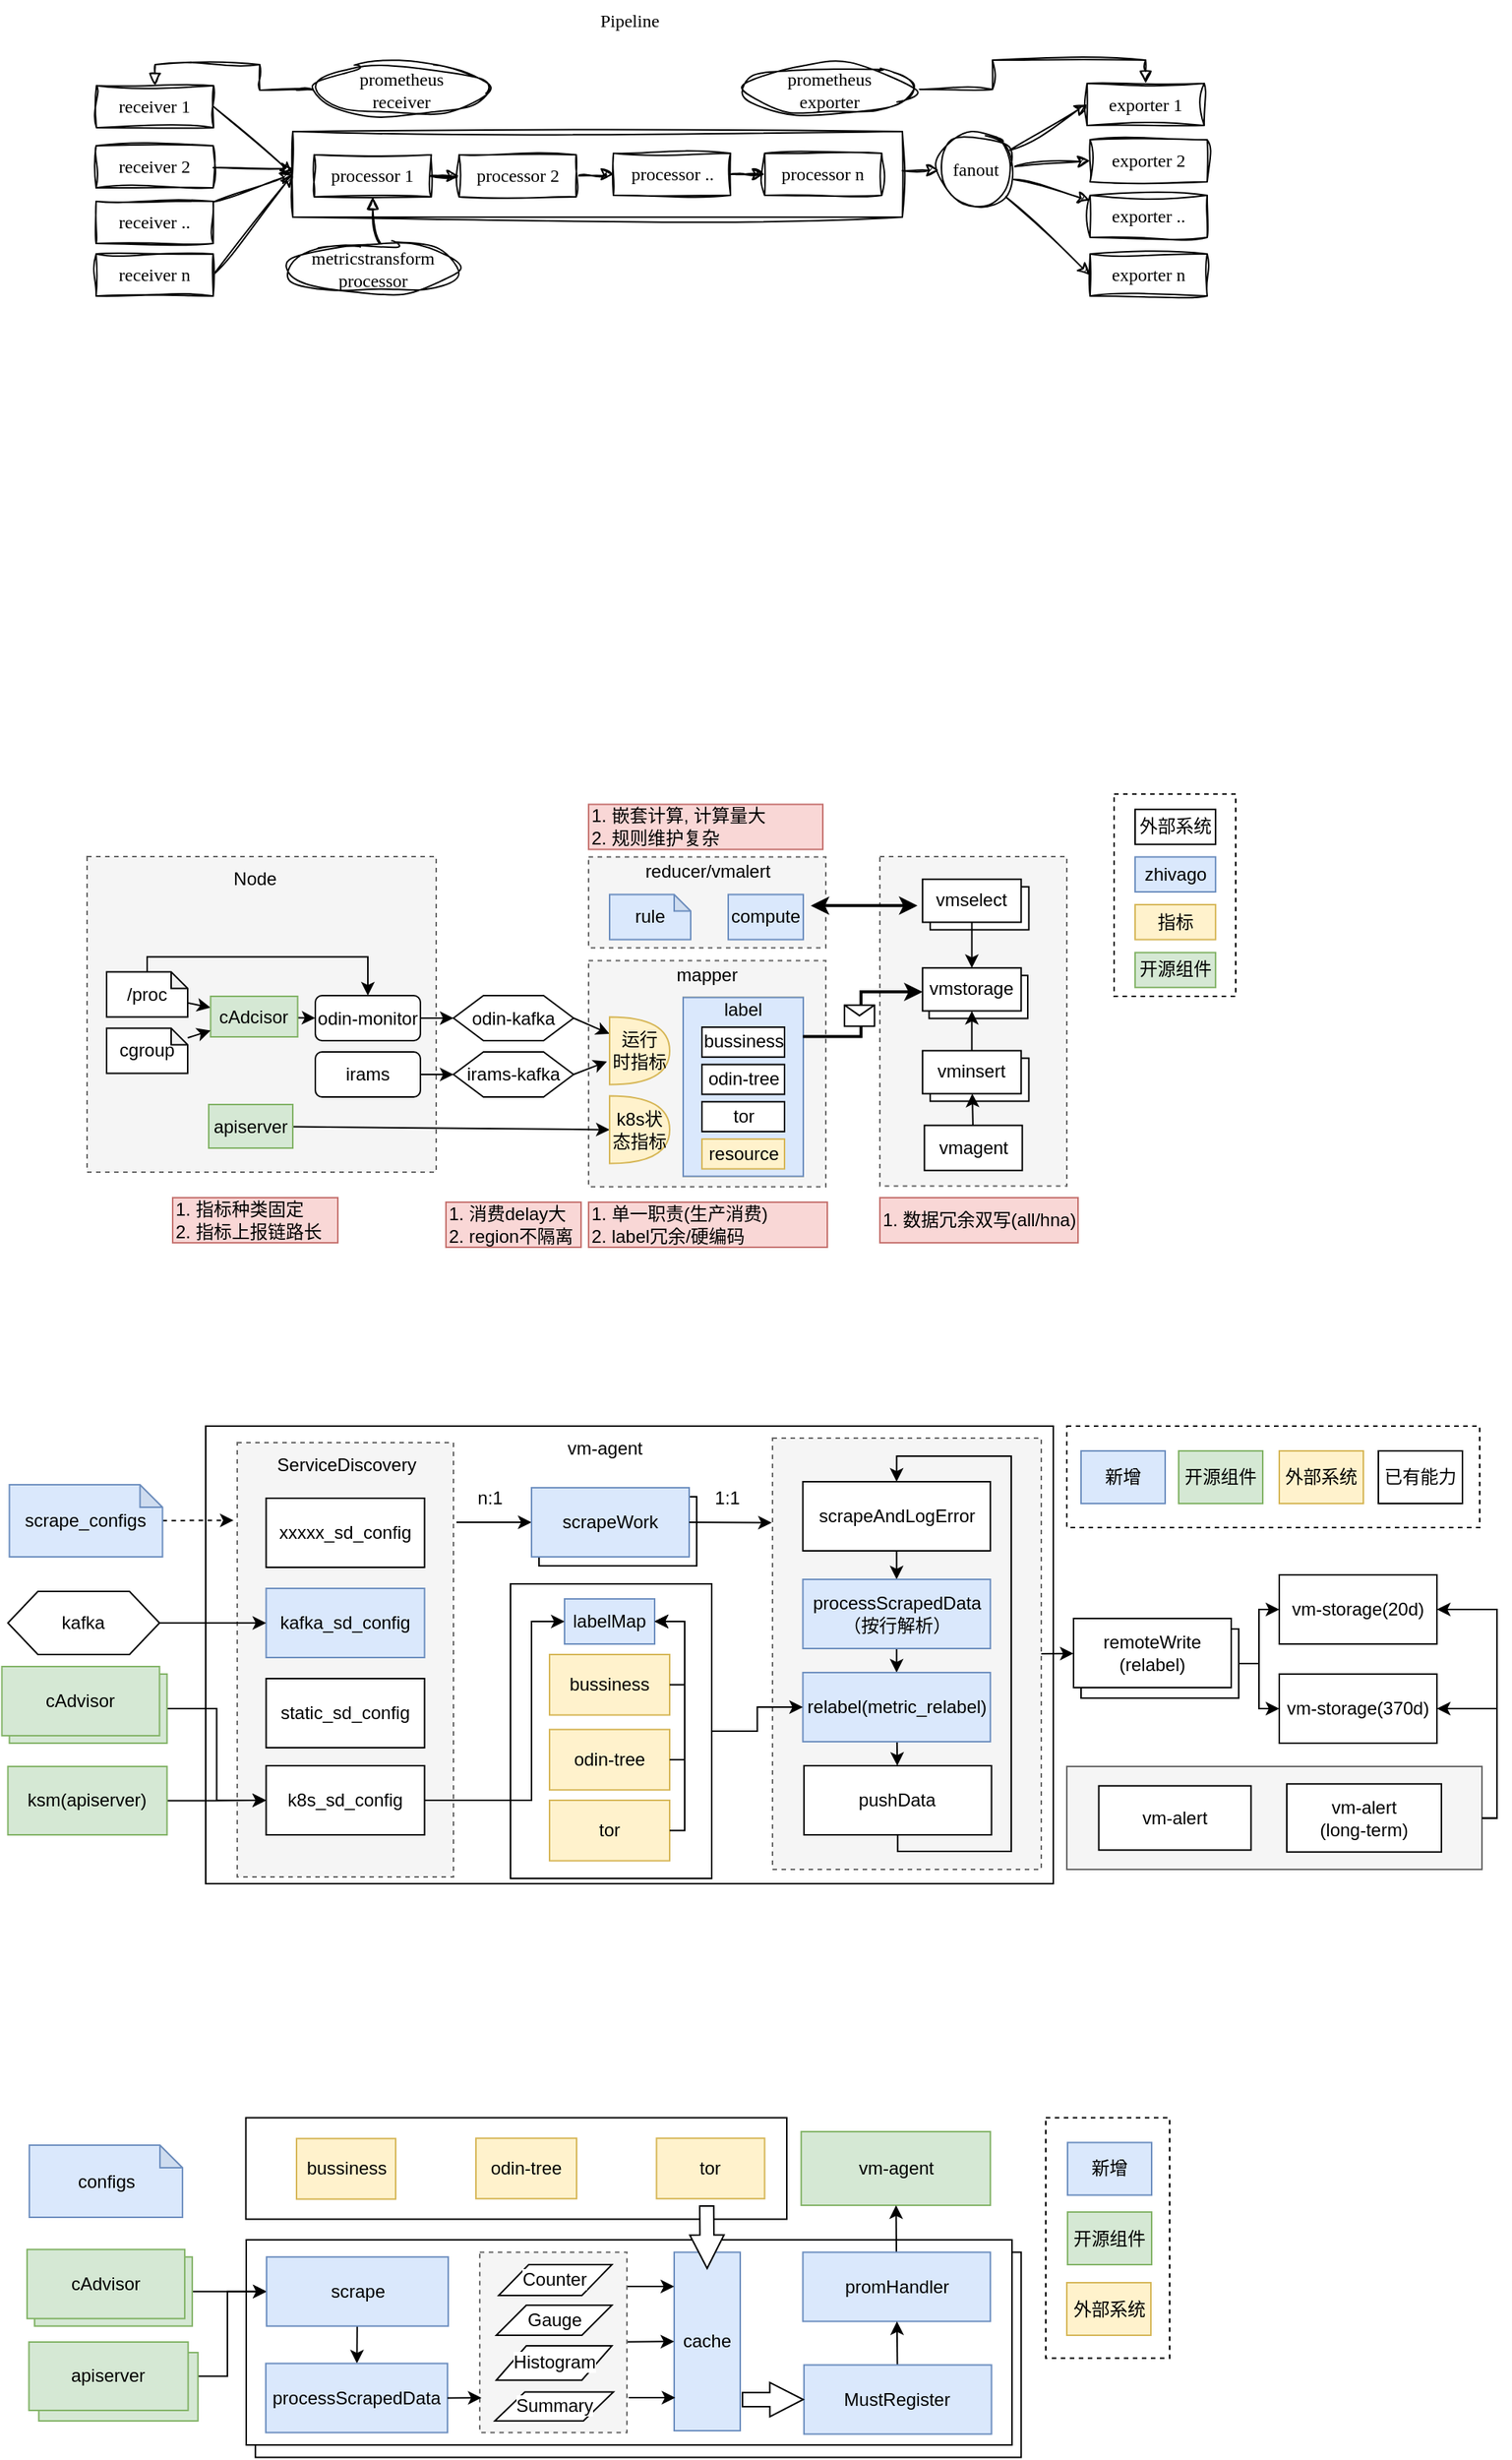 <mxfile version="22.1.15" type="github">
  <diagram name="第 1 页" id="jjV6L2uMsxcf110h-NHD">
    <mxGraphModel dx="1296" dy="823" grid="0" gridSize="10" guides="1" tooltips="1" connect="1" arrows="1" fold="1" page="0" pageScale="1" pageWidth="827" pageHeight="1169" math="0" shadow="0">
      <root>
        <mxCell id="0" />
        <mxCell id="1" parent="0" />
        <mxCell id="UdegoCsH7mk-J5_5EE4P-89" value="" style="rounded=0;orthogonalLoop=1;jettySize=auto;html=1;sketch=1;curveFitting=1;jiggle=2;" edge="1" parent="1" source="UdegoCsH7mk-J5_5EE4P-88" target="UdegoCsH7mk-J5_5EE4P-85">
          <mxGeometry relative="1" as="geometry" />
        </mxCell>
        <mxCell id="UdegoCsH7mk-J5_5EE4P-88" value="" style="rounded=0;whiteSpace=wrap;html=1;sketch=1;curveFitting=1;jiggle=2;" vertex="1" parent="1">
          <mxGeometry x="171" y="-302.5" width="406" height="57" as="geometry" />
        </mxCell>
        <mxCell id="UdegoCsH7mk-J5_5EE4P-66" value="" style="rounded=0;whiteSpace=wrap;html=1;" vertex="1" parent="1">
          <mxGeometry x="146.11" y="1108.75" width="510" height="136.5" as="geometry" />
        </mxCell>
        <mxCell id="UdegoCsH7mk-J5_5EE4P-57" value="" style="rounded=0;whiteSpace=wrap;html=1;" vertex="1" parent="1">
          <mxGeometry x="140" y="1100.5" width="510" height="136.5" as="geometry" />
        </mxCell>
        <mxCell id="UdegoCsH7mk-J5_5EE4P-48" value="" style="rounded=0;whiteSpace=wrap;html=1;" vertex="1" parent="1">
          <mxGeometry x="139.75" y="1019.25" width="360.25" height="67.5" as="geometry" />
        </mxCell>
        <mxCell id="UdegoCsH7mk-J5_5EE4P-1" value="" style="rounded=0;whiteSpace=wrap;html=1;" vertex="1" parent="1">
          <mxGeometry x="113" y="559" width="564.5" height="304.5" as="geometry" />
        </mxCell>
        <mxCell id="OwkdVornk61Pdd3UHWY2-95" value="" style="rounded=0;whiteSpace=wrap;html=1;fillColor=#f5f5f5;fontColor=#333333;strokeColor=#666666;" parent="1" vertex="1">
          <mxGeometry x="686.5" y="785.5" width="276.5" height="68.5" as="geometry" />
        </mxCell>
        <mxCell id="OwkdVornk61Pdd3UHWY2-90" value="" style="rounded=0;whiteSpace=wrap;html=1;dashed=1;" parent="1" vertex="1">
          <mxGeometry x="686.5" y="559" width="275" height="67.5" as="geometry" />
        </mxCell>
        <mxCell id="OwkdVornk61Pdd3UHWY2-71" value="" style="rounded=0;whiteSpace=wrap;html=1;" parent="1" vertex="1">
          <mxGeometry x="316" y="664" width="134" height="196" as="geometry" />
        </mxCell>
        <mxCell id="OwkdVornk61Pdd3UHWY2-57" value="" style="rounded=0;orthogonalLoop=1;jettySize=auto;html=1;" parent="1" target="OwkdVornk61Pdd3UHWY2-19" edge="1">
          <mxGeometry relative="1" as="geometry">
            <mxPoint x="280" y="623" as="sourcePoint" />
          </mxGeometry>
        </mxCell>
        <mxCell id="OwkdVornk61Pdd3UHWY2-51" value="" style="rounded=0;whiteSpace=wrap;html=1;fillColor=#f5f5f5;fontColor=#333333;strokeColor=#666666;dashed=1;" parent="1" vertex="1">
          <mxGeometry x="134" y="570" width="144" height="289" as="geometry" />
        </mxCell>
        <mxCell id="OwkdVornk61Pdd3UHWY2-32" value="" style="rounded=0;whiteSpace=wrap;html=1;fillColor=#f5f5f5;fontColor=#333333;strokeColor=#666666;dashed=1;" parent="1" vertex="1">
          <mxGeometry x="490.5" y="567" width="179" height="287" as="geometry" />
        </mxCell>
        <mxCell id="OwkdVornk61Pdd3UHWY2-3" value="" style="rounded=0;whiteSpace=wrap;html=1;dashed=1;" parent="1" vertex="1">
          <mxGeometry x="718" y="138.37" width="81" height="134.63" as="geometry" />
        </mxCell>
        <mxCell id="vkkQOnORTPZ0EyA8R30g-135" value="" style="rounded=0;whiteSpace=wrap;html=1;fillColor=#f5f5f5;fontColor=#333333;strokeColor=#666666;dashed=1;" parent="1" vertex="1">
          <mxGeometry x="562" y="180" width="124.5" height="219.25" as="geometry" />
        </mxCell>
        <mxCell id="vkkQOnORTPZ0EyA8R30g-40" value="" style="rounded=0;whiteSpace=wrap;html=1;fillColor=#f5f5f5;fontColor=#333333;strokeColor=#666666;dashed=1;" parent="1" vertex="1">
          <mxGeometry x="368" y="249.25" width="158" height="150.5" as="geometry" />
        </mxCell>
        <mxCell id="vkkQOnORTPZ0EyA8R30g-6" value="" style="rounded=0;whiteSpace=wrap;html=1;fillColor=#f5f5f5;fontColor=#333333;strokeColor=#666666;dashed=1;" parent="1" vertex="1">
          <mxGeometry x="34" y="180" width="232.5" height="210" as="geometry" />
        </mxCell>
        <mxCell id="vkkQOnORTPZ0EyA8R30g-26" value="" style="rounded=0;orthogonalLoop=1;jettySize=auto;html=1;" parent="1" source="vkkQOnORTPZ0EyA8R30g-10" target="vkkQOnORTPZ0EyA8R30g-18" edge="1">
          <mxGeometry relative="1" as="geometry" />
        </mxCell>
        <mxCell id="vkkQOnORTPZ0EyA8R30g-10" value="/proc" style="shape=note;whiteSpace=wrap;html=1;backgroundOutline=1;darkOpacity=0.05;size=11;" parent="1" vertex="1">
          <mxGeometry x="47" y="256.75" width="54" height="30" as="geometry" />
        </mxCell>
        <mxCell id="vkkQOnORTPZ0EyA8R30g-11" value="mapper" style="text;html=1;strokeColor=none;fillColor=none;align=center;verticalAlign=middle;whiteSpace=wrap;rounded=0;" parent="1" vertex="1">
          <mxGeometry x="417" y="243.75" width="60" height="30" as="geometry" />
        </mxCell>
        <mxCell id="vkkQOnORTPZ0EyA8R30g-29" value="" style="rounded=0;orthogonalLoop=1;jettySize=auto;html=1;" parent="1" source="vkkQOnORTPZ0EyA8R30g-12" target="vkkQOnORTPZ0EyA8R30g-27" edge="1">
          <mxGeometry relative="1" as="geometry" />
        </mxCell>
        <mxCell id="vkkQOnORTPZ0EyA8R30g-12" value="odin-monitor" style="rounded=1;whiteSpace=wrap;html=1;" parent="1" vertex="1">
          <mxGeometry x="186" y="272.5" width="70" height="30" as="geometry" />
        </mxCell>
        <mxCell id="vkkQOnORTPZ0EyA8R30g-30" value="" style="rounded=0;orthogonalLoop=1;jettySize=auto;html=1;" parent="1" source="vkkQOnORTPZ0EyA8R30g-13" target="vkkQOnORTPZ0EyA8R30g-28" edge="1">
          <mxGeometry relative="1" as="geometry" />
        </mxCell>
        <mxCell id="vkkQOnORTPZ0EyA8R30g-13" value="irams" style="rounded=1;whiteSpace=wrap;html=1;" parent="1" vertex="1">
          <mxGeometry x="186" y="310" width="70" height="30" as="geometry" />
        </mxCell>
        <mxCell id="vkkQOnORTPZ0EyA8R30g-166" value="" style="rounded=0;orthogonalLoop=1;jettySize=auto;html=1;entryX=0;entryY=0.5;entryDx=0;entryDy=0;" parent="1" source="vkkQOnORTPZ0EyA8R30g-18" target="vkkQOnORTPZ0EyA8R30g-12" edge="1">
          <mxGeometry relative="1" as="geometry" />
        </mxCell>
        <mxCell id="vkkQOnORTPZ0EyA8R30g-18" value="cAdcisor" style="rounded=0;whiteSpace=wrap;html=1;fillColor=#d5e8d4;strokeColor=#82b366;" parent="1" vertex="1">
          <mxGeometry x="116.25" y="273" width="58" height="27" as="geometry" />
        </mxCell>
        <mxCell id="vkkQOnORTPZ0EyA8R30g-25" value="" style="rounded=0;orthogonalLoop=1;jettySize=auto;html=1;" parent="1" source="vkkQOnORTPZ0EyA8R30g-20" target="vkkQOnORTPZ0EyA8R30g-18" edge="1">
          <mxGeometry relative="1" as="geometry" />
        </mxCell>
        <mxCell id="vkkQOnORTPZ0EyA8R30g-20" value="cgroup" style="shape=note;whiteSpace=wrap;html=1;backgroundOutline=1;darkOpacity=0.05;size=11;" parent="1" vertex="1">
          <mxGeometry x="47" y="294.25" width="54" height="30" as="geometry" />
        </mxCell>
        <mxCell id="vkkQOnORTPZ0EyA8R30g-55" value="" style="rounded=0;orthogonalLoop=1;jettySize=auto;html=1;entryX=0;entryY=0.25;entryDx=0;entryDy=0;entryPerimeter=0;exitX=1;exitY=0.5;exitDx=0;exitDy=0;" parent="1" source="vkkQOnORTPZ0EyA8R30g-27" target="vkkQOnORTPZ0EyA8R30g-43" edge="1">
          <mxGeometry relative="1" as="geometry">
            <mxPoint x="342" y="287.5" as="sourcePoint" />
          </mxGeometry>
        </mxCell>
        <mxCell id="vkkQOnORTPZ0EyA8R30g-27" value="odin-kafka" style="shape=hexagon;perimeter=hexagonPerimeter2;whiteSpace=wrap;html=1;fixedSize=1;" parent="1" vertex="1">
          <mxGeometry x="278" y="272.5" width="80" height="30" as="geometry" />
        </mxCell>
        <mxCell id="vkkQOnORTPZ0EyA8R30g-56" value="" style="rounded=0;orthogonalLoop=1;jettySize=auto;html=1;entryX=-0.044;entryY=0.658;entryDx=0;entryDy=0;entryPerimeter=0;exitX=1;exitY=0.5;exitDx=0;exitDy=0;" parent="1" source="vkkQOnORTPZ0EyA8R30g-28" target="vkkQOnORTPZ0EyA8R30g-43" edge="1">
          <mxGeometry relative="1" as="geometry">
            <mxPoint x="342" y="325.0" as="sourcePoint" />
          </mxGeometry>
        </mxCell>
        <mxCell id="vkkQOnORTPZ0EyA8R30g-28" value="irams-kafka" style="shape=hexagon;perimeter=hexagonPerimeter2;whiteSpace=wrap;html=1;fixedSize=1;" parent="1" vertex="1">
          <mxGeometry x="278" y="310" width="80" height="30" as="geometry" />
        </mxCell>
        <mxCell id="vkkQOnORTPZ0EyA8R30g-34" value="&lt;div style=&quot;&quot;&gt;&lt;span style=&quot;background-color: initial;&quot;&gt;1. 消费delay大&lt;/span&gt;&lt;/div&gt;&lt;div style=&quot;&quot;&gt;&lt;span style=&quot;background-color: initial;&quot;&gt;2. region不隔离&lt;/span&gt;&lt;/div&gt;" style="text;html=1;strokeColor=#b85450;fillColor=#f8cecc;align=left;verticalAlign=middle;whiteSpace=wrap;rounded=0;opacity=80;" parent="1" vertex="1">
          <mxGeometry x="273" y="410" width="90" height="30" as="geometry" />
        </mxCell>
        <mxCell id="vkkQOnORTPZ0EyA8R30g-41" value="1. 单一职责(生产消费)&lt;br&gt;2. label冗余/硬编码" style="text;html=1;strokeColor=#b85450;fillColor=#f8cecc;align=left;verticalAlign=middle;whiteSpace=wrap;rounded=0;opacity=80;" parent="1" vertex="1">
          <mxGeometry x="368" y="410" width="159" height="30" as="geometry" />
        </mxCell>
        <mxCell id="vkkQOnORTPZ0EyA8R30g-46" value="" style="rounded=0;orthogonalLoop=1;jettySize=auto;html=1;entryX=0;entryY=0.5;entryDx=0;entryDy=0;entryPerimeter=0;" parent="1" source="vkkQOnORTPZ0EyA8R30g-42" target="vkkQOnORTPZ0EyA8R30g-44" edge="1">
          <mxGeometry relative="1" as="geometry" />
        </mxCell>
        <mxCell id="vkkQOnORTPZ0EyA8R30g-42" value="apiserver" style="rounded=0;whiteSpace=wrap;html=1;fillColor=#d5e8d4;strokeColor=#82b366;" parent="1" vertex="1">
          <mxGeometry x="115" y="345" width="56" height="29" as="geometry" />
        </mxCell>
        <mxCell id="vkkQOnORTPZ0EyA8R30g-43" value="运行&lt;br&gt;时指标" style="shape=or;whiteSpace=wrap;html=1;fillColor=#fff2cc;strokeColor=#d6b656;" parent="1" vertex="1">
          <mxGeometry x="382" y="286.75" width="40" height="45" as="geometry" />
        </mxCell>
        <mxCell id="vkkQOnORTPZ0EyA8R30g-44" value="k8s状态指标" style="shape=or;whiteSpace=wrap;html=1;fillColor=#fff2cc;strokeColor=#d6b656;" parent="1" vertex="1">
          <mxGeometry x="382" y="339.25" width="40" height="45" as="geometry" />
        </mxCell>
        <mxCell id="vkkQOnORTPZ0EyA8R30g-57" value="" style="group;fillColor=#fff2cc;strokeColor=#d6b656;" parent="1" vertex="1" connectable="0">
          <mxGeometry x="431" y="273.75" width="80" height="119" as="geometry" />
        </mxCell>
        <mxCell id="vkkQOnORTPZ0EyA8R30g-39" value="" style="rounded=0;whiteSpace=wrap;html=1;container=0;fillColor=#dae8fc;strokeColor=#6c8ebf;" parent="vkkQOnORTPZ0EyA8R30g-57" vertex="1">
          <mxGeometry width="80" height="119" as="geometry" />
        </mxCell>
        <mxCell id="vkkQOnORTPZ0EyA8R30g-47" value="tor" style="rounded=0;whiteSpace=wrap;html=1;container=0;" parent="vkkQOnORTPZ0EyA8R30g-57" vertex="1">
          <mxGeometry x="12.5" y="69.423" width="55" height="19.846" as="geometry" />
        </mxCell>
        <mxCell id="vkkQOnORTPZ0EyA8R30g-48" value="odin-tree" style="rounded=0;whiteSpace=wrap;html=1;container=0;" parent="vkkQOnORTPZ0EyA8R30g-57" vertex="1">
          <mxGeometry x="12.5" y="44.615" width="55" height="19.846" as="geometry" />
        </mxCell>
        <mxCell id="vkkQOnORTPZ0EyA8R30g-50" value="resource" style="rounded=0;whiteSpace=wrap;html=1;container=0;fillColor=#fff2cc;strokeColor=#d6b656;" parent="vkkQOnORTPZ0EyA8R30g-57" vertex="1">
          <mxGeometry x="12.5" y="94.231" width="55" height="19.846" as="geometry" />
        </mxCell>
        <mxCell id="vkkQOnORTPZ0EyA8R30g-51" value="bussiness" style="rounded=0;whiteSpace=wrap;html=1;container=0;" parent="vkkQOnORTPZ0EyA8R30g-57" vertex="1">
          <mxGeometry x="12.5" y="19.808" width="55" height="19.846" as="geometry" />
        </mxCell>
        <mxCell id="vkkQOnORTPZ0EyA8R30g-52" value="label" style="text;html=1;strokeColor=none;fillColor=none;align=center;verticalAlign=middle;whiteSpace=wrap;rounded=0;container=0;" parent="vkkQOnORTPZ0EyA8R30g-57" vertex="1">
          <mxGeometry x="9.5" y="0.954" width="60" height="14.885" as="geometry" />
        </mxCell>
        <mxCell id="vkkQOnORTPZ0EyA8R30g-58" value="" style="rounded=0;whiteSpace=wrap;html=1;fillColor=#f5f5f5;fontColor=#333333;strokeColor=#666666;dashed=1;" parent="1" vertex="1">
          <mxGeometry x="368" y="180.25" width="158" height="60.5" as="geometry" />
        </mxCell>
        <mxCell id="vkkQOnORTPZ0EyA8R30g-59" value="reducer/vmalert" style="text;html=1;strokeColor=none;fillColor=none;align=center;verticalAlign=middle;whiteSpace=wrap;rounded=0;" parent="1" vertex="1">
          <mxGeometry x="401.5" y="175.25" width="91" height="30" as="geometry" />
        </mxCell>
        <mxCell id="vkkQOnORTPZ0EyA8R30g-68" value="compute" style="rounded=0;whiteSpace=wrap;html=1;fillColor=#dae8fc;strokeColor=#6c8ebf;" parent="1" vertex="1">
          <mxGeometry x="461" y="205.25" width="50" height="30" as="geometry" />
        </mxCell>
        <mxCell id="vkkQOnORTPZ0EyA8R30g-71" value="1. 嵌套计算, 计算量大&lt;br&gt;2. 规则维护复杂" style="text;html=1;strokeColor=#b85450;fillColor=#f8cecc;align=left;verticalAlign=middle;whiteSpace=wrap;rounded=0;opacity=80;" parent="1" vertex="1">
          <mxGeometry x="368" y="145.25" width="156" height="30" as="geometry" />
        </mxCell>
        <mxCell id="vkkQOnORTPZ0EyA8R30g-76" value="&lt;div style=&quot;&quot;&gt;1. 指标种类固定&lt;/div&gt;&lt;div style=&quot;&quot;&gt;2. 指标上报链路长&lt;/div&gt;" style="text;html=1;strokeColor=#b85450;fillColor=#f8cecc;align=left;verticalAlign=middle;whiteSpace=wrap;rounded=0;opacity=80;" parent="1" vertex="1">
          <mxGeometry x="91" y="407" width="110" height="30" as="geometry" />
        </mxCell>
        <mxCell id="vkkQOnORTPZ0EyA8R30g-77" value="1. 数据冗余双写(all/hna)" style="text;html=1;strokeColor=#b85450;fillColor=#f8cecc;align=left;verticalAlign=middle;whiteSpace=wrap;rounded=0;opacity=80;" parent="1" vertex="1">
          <mxGeometry x="562" y="407" width="132" height="30" as="geometry" />
        </mxCell>
        <mxCell id="vkkQOnORTPZ0EyA8R30g-85" value="" style="group" parent="1" vertex="1" connectable="0">
          <mxGeometry x="590.41" y="267.12" width="73" height="35.75" as="geometry" />
        </mxCell>
        <mxCell id="vkkQOnORTPZ0EyA8R30g-84" value="vminsert" style="rounded=0;whiteSpace=wrap;html=1;" parent="vkkQOnORTPZ0EyA8R30g-85" vertex="1">
          <mxGeometry x="4.38" y="-7.995" width="65.7" height="28.6" as="geometry" />
        </mxCell>
        <mxCell id="vkkQOnORTPZ0EyA8R30g-80" value="vmstorage" style="rounded=0;whiteSpace=wrap;html=1;" parent="vkkQOnORTPZ0EyA8R30g-85" vertex="1">
          <mxGeometry y="-13" width="65.7" height="28.6" as="geometry" />
        </mxCell>
        <mxCell id="vkkQOnORTPZ0EyA8R30g-94" value="" style="group" parent="1" vertex="1" connectable="0">
          <mxGeometry x="590.41" y="195.12" width="73" height="35.75" as="geometry" />
        </mxCell>
        <mxCell id="vkkQOnORTPZ0EyA8R30g-95" value="vminsert" style="rounded=0;whiteSpace=wrap;html=1;" parent="vkkQOnORTPZ0EyA8R30g-94" vertex="1">
          <mxGeometry x="5.11" y="5.005" width="65.7" height="28.6" as="geometry" />
        </mxCell>
        <mxCell id="vkkQOnORTPZ0EyA8R30g-96" value="vmselect" style="rounded=0;whiteSpace=wrap;html=1;" parent="vkkQOnORTPZ0EyA8R30g-94" vertex="1">
          <mxGeometry width="65.7" height="28.6" as="geometry" />
        </mxCell>
        <mxCell id="vkkQOnORTPZ0EyA8R30g-97" value="" style="rounded=0;orthogonalLoop=1;jettySize=auto;html=1;entryX=0.5;entryY=0;entryDx=0;entryDy=0;" parent="1" source="vkkQOnORTPZ0EyA8R30g-96" target="vkkQOnORTPZ0EyA8R30g-80" edge="1">
          <mxGeometry relative="1" as="geometry" />
        </mxCell>
        <mxCell id="vkkQOnORTPZ0EyA8R30g-115" value="" style="edgeStyle=orthogonalEdgeStyle;rounded=0;orthogonalLoop=1;jettySize=auto;html=1;entryX=0.5;entryY=1;entryDx=0;entryDy=0;" parent="1" source="vkkQOnORTPZ0EyA8R30g-88" target="vkkQOnORTPZ0EyA8R30g-80" edge="1">
          <mxGeometry relative="1" as="geometry" />
        </mxCell>
        <mxCell id="vkkQOnORTPZ0EyA8R30g-116" value="vmagent" style="rounded=0;whiteSpace=wrap;html=1;" parent="1" vertex="1">
          <mxGeometry x="591.68" y="358.87" width="65.15" height="30" as="geometry" />
        </mxCell>
        <mxCell id="vkkQOnORTPZ0EyA8R30g-156" value="" style="endArrow=classic;html=1;rounded=0;edgeStyle=elbowEdgeStyle;strokeWidth=2;exitX=0.997;exitY=0.218;exitDx=0;exitDy=0;exitPerimeter=0;" parent="1" source="vkkQOnORTPZ0EyA8R30g-39" edge="1">
          <mxGeometry relative="1" as="geometry">
            <mxPoint x="510.92" y="287.725" as="sourcePoint" />
            <mxPoint x="590.41" y="270.05" as="targetPoint" />
            <Array as="points">
              <mxPoint x="549.41" y="276.05" />
            </Array>
          </mxGeometry>
        </mxCell>
        <mxCell id="vkkQOnORTPZ0EyA8R30g-157" value="" style="shape=message;html=1;outlineConnect=0;" parent="vkkQOnORTPZ0EyA8R30g-156" vertex="1">
          <mxGeometry width="20" height="14" relative="1" as="geometry">
            <mxPoint x="-11" y="-5" as="offset" />
          </mxGeometry>
        </mxCell>
        <mxCell id="vkkQOnORTPZ0EyA8R30g-167" value="" style="endArrow=classic;html=1;rounded=0;exitX=0.5;exitY=0;exitDx=0;exitDy=0;exitPerimeter=0;entryX=0.5;entryY=0;entryDx=0;entryDy=0;edgeStyle=orthogonalEdgeStyle;" parent="1" source="vkkQOnORTPZ0EyA8R30g-10" target="vkkQOnORTPZ0EyA8R30g-12" edge="1">
          <mxGeometry width="50" height="50" relative="1" as="geometry">
            <mxPoint x="126" y="180" as="sourcePoint" />
            <mxPoint x="176" y="130" as="targetPoint" />
          </mxGeometry>
        </mxCell>
        <mxCell id="vkkQOnORTPZ0EyA8R30g-87" value="vminsert" style="rounded=0;whiteSpace=wrap;html=1;" parent="1" vertex="1">
          <mxGeometry x="595.52" y="314.185" width="65.7" height="28.6" as="geometry" />
        </mxCell>
        <mxCell id="vkkQOnORTPZ0EyA8R30g-88" value="vminsert" style="rounded=0;whiteSpace=wrap;html=1;" parent="1" vertex="1">
          <mxGeometry x="590.41" y="309.18" width="65.7" height="28.6" as="geometry" />
        </mxCell>
        <mxCell id="vkkQOnORTPZ0EyA8R30g-117" value="" style="rounded=0;orthogonalLoop=1;jettySize=auto;html=1;" parent="1" source="vkkQOnORTPZ0EyA8R30g-116" target="vkkQOnORTPZ0EyA8R30g-88" edge="1">
          <mxGeometry relative="1" as="geometry" />
        </mxCell>
        <mxCell id="vkkQOnORTPZ0EyA8R30g-171" value="Node" style="text;html=1;strokeColor=none;fillColor=none;align=center;verticalAlign=middle;whiteSpace=wrap;rounded=0;" parent="1" vertex="1">
          <mxGeometry x="116.25" y="180" width="60" height="30" as="geometry" />
        </mxCell>
        <mxCell id="vkkQOnORTPZ0EyA8R30g-175" value="rule" style="shape=note;whiteSpace=wrap;html=1;backgroundOutline=1;darkOpacity=0.05;size=11;fillColor=#dae8fc;strokeColor=#6c8ebf;" parent="1" vertex="1">
          <mxGeometry x="382" y="205.25" width="54" height="30" as="geometry" />
        </mxCell>
        <mxCell id="vkkQOnORTPZ0EyA8R30g-176" value="" style="endArrow=classic;startArrow=classic;html=1;rounded=0;strokeWidth=2;entryX=0.201;entryY=0.149;entryDx=0;entryDy=0;entryPerimeter=0;" parent="1" target="vkkQOnORTPZ0EyA8R30g-135" edge="1">
          <mxGeometry width="50" height="50" relative="1" as="geometry">
            <mxPoint x="516" y="212.69" as="sourcePoint" />
            <mxPoint x="554" y="213" as="targetPoint" />
          </mxGeometry>
        </mxCell>
        <mxCell id="vkkQOnORTPZ0EyA8R30g-178" value="外部系统" style="rounded=0;whiteSpace=wrap;html=1;" parent="1" vertex="1">
          <mxGeometry x="732" y="148.62" width="53.59" height="23.25" as="geometry" />
        </mxCell>
        <mxCell id="OwkdVornk61Pdd3UHWY2-1" value="zhivago" style="rounded=0;whiteSpace=wrap;html=1;fillColor=#dae8fc;strokeColor=#6c8ebf;" parent="1" vertex="1">
          <mxGeometry x="732" y="180.25" width="53.59" height="23.25" as="geometry" />
        </mxCell>
        <mxCell id="OwkdVornk61Pdd3UHWY2-2" value="指标" style="rounded=0;whiteSpace=wrap;html=1;fillColor=#fff2cc;strokeColor=#d6b656;" parent="1" vertex="1">
          <mxGeometry x="732" y="212" width="53.59" height="23.25" as="geometry" />
        </mxCell>
        <mxCell id="OwkdVornk61Pdd3UHWY2-39" value="" style="edgeStyle=orthogonalEdgeStyle;rounded=0;orthogonalLoop=1;jettySize=auto;html=1;entryX=0;entryY=0.5;entryDx=0;entryDy=0;" parent="1" source="OwkdVornk61Pdd3UHWY2-7" target="OwkdVornk61Pdd3UHWY2-9" edge="1">
          <mxGeometry relative="1" as="geometry" />
        </mxCell>
        <mxCell id="OwkdVornk61Pdd3UHWY2-7" value="ksm(apiserver)" style="rounded=0;whiteSpace=wrap;html=1;fillColor=#d5e8d4;strokeColor=#82b366;" parent="1" vertex="1">
          <mxGeometry x="-18.75" y="785.5" width="106" height="45.5" as="geometry" />
        </mxCell>
        <mxCell id="OwkdVornk61Pdd3UHWY2-9" value="k8s_sd_config" style="rounded=0;whiteSpace=wrap;html=1;" parent="1" vertex="1">
          <mxGeometry x="153.25" y="785" width="105.5" height="46" as="geometry" />
        </mxCell>
        <mxCell id="OwkdVornk61Pdd3UHWY2-10" value="kafka_sd_config" style="rounded=0;whiteSpace=wrap;html=1;fillColor=#dae8fc;strokeColor=#6c8ebf;" parent="1" vertex="1">
          <mxGeometry x="153.25" y="667" width="105.5" height="46" as="geometry" />
        </mxCell>
        <mxCell id="OwkdVornk61Pdd3UHWY2-24" value="" style="rounded=0;orthogonalLoop=1;jettySize=auto;html=1;" parent="1" source="OwkdVornk61Pdd3UHWY2-11" target="OwkdVornk61Pdd3UHWY2-20" edge="1">
          <mxGeometry relative="1" as="geometry">
            <mxPoint x="573.5" y="669" as="targetPoint" />
          </mxGeometry>
        </mxCell>
        <mxCell id="OwkdVornk61Pdd3UHWY2-11" value="scrapeAndLogError" style="rounded=0;whiteSpace=wrap;html=1;" parent="1" vertex="1">
          <mxGeometry x="510.72" y="596" width="124.89" height="46" as="geometry" />
        </mxCell>
        <mxCell id="OwkdVornk61Pdd3UHWY2-13" value="vm-storage(20d)" style="rounded=0;whiteSpace=wrap;html=1;" parent="1" vertex="1">
          <mxGeometry x="828" y="658" width="105" height="46" as="geometry" />
        </mxCell>
        <mxCell id="OwkdVornk61Pdd3UHWY2-16" value="vm-storage(370d)" style="rounded=0;whiteSpace=wrap;html=1;" parent="1" vertex="1">
          <mxGeometry x="828" y="724" width="105" height="46" as="geometry" />
        </mxCell>
        <mxCell id="OwkdVornk61Pdd3UHWY2-17" value="开源组件" style="rounded=0;whiteSpace=wrap;html=1;fillColor=#d5e8d4;strokeColor=#82b366;" parent="1" vertex="1">
          <mxGeometry x="732" y="243.87" width="53.59" height="23.25" as="geometry" />
        </mxCell>
        <mxCell id="OwkdVornk61Pdd3UHWY2-26" value="" style="rounded=0;orthogonalLoop=1;jettySize=auto;html=1;entryX=0.5;entryY=0;entryDx=0;entryDy=0;" parent="1" source="OwkdVornk61Pdd3UHWY2-20" target="OwkdVornk61Pdd3UHWY2-21" edge="1">
          <mxGeometry relative="1" as="geometry" />
        </mxCell>
        <mxCell id="OwkdVornk61Pdd3UHWY2-20" value="processScrapedData（按行解析）" style="rounded=0;whiteSpace=wrap;html=1;fillColor=#dae8fc;strokeColor=#6c8ebf;" parent="1" vertex="1">
          <mxGeometry x="510.72" y="661" width="124.89" height="46" as="geometry" />
        </mxCell>
        <mxCell id="OwkdVornk61Pdd3UHWY2-27" value="" style="rounded=0;orthogonalLoop=1;jettySize=auto;html=1;" parent="1" source="OwkdVornk61Pdd3UHWY2-21" target="OwkdVornk61Pdd3UHWY2-23" edge="1">
          <mxGeometry relative="1" as="geometry" />
        </mxCell>
        <mxCell id="OwkdVornk61Pdd3UHWY2-21" value="relabel(metric_relabel)" style="rounded=0;whiteSpace=wrap;html=1;fillColor=#dae8fc;strokeColor=#6c8ebf;" parent="1" vertex="1">
          <mxGeometry x="510.72" y="723" width="124.89" height="46" as="geometry" />
        </mxCell>
        <mxCell id="OwkdVornk61Pdd3UHWY2-29" value="" style="edgeStyle=orthogonalEdgeStyle;rounded=0;orthogonalLoop=1;jettySize=auto;html=1;entryX=0.5;entryY=0;entryDx=0;entryDy=0;" parent="1" source="OwkdVornk61Pdd3UHWY2-23" target="OwkdVornk61Pdd3UHWY2-11" edge="1">
          <mxGeometry relative="1" as="geometry">
            <mxPoint x="573.917" y="919" as="targetPoint" />
            <Array as="points">
              <mxPoint x="573.5" y="842" />
              <mxPoint x="649.5" y="842" />
              <mxPoint x="649.5" y="579" />
              <mxPoint x="573.5" y="579" />
            </Array>
          </mxGeometry>
        </mxCell>
        <mxCell id="OwkdVornk61Pdd3UHWY2-23" value="pushData" style="rounded=0;whiteSpace=wrap;html=1;" parent="1" vertex="1">
          <mxGeometry x="511.44" y="785" width="124.89" height="46" as="geometry" />
        </mxCell>
        <mxCell id="OwkdVornk61Pdd3UHWY2-25" style="rounded=0;orthogonalLoop=1;jettySize=auto;html=1;entryX=0.5;entryY=0;entryDx=0;entryDy=0;" parent="1" source="OwkdVornk61Pdd3UHWY2-20" target="OwkdVornk61Pdd3UHWY2-20" edge="1">
          <mxGeometry relative="1" as="geometry" />
        </mxCell>
        <mxCell id="OwkdVornk61Pdd3UHWY2-31" value="" style="group" parent="1" vertex="1" connectable="0">
          <mxGeometry x="691" y="687" width="110" height="53" as="geometry" />
        </mxCell>
        <mxCell id="OwkdVornk61Pdd3UHWY2-12" value="remoteWrite" style="rounded=0;whiteSpace=wrap;html=1;" parent="OwkdVornk61Pdd3UHWY2-31" vertex="1">
          <mxGeometry x="5" y="7" width="105" height="46" as="geometry" />
        </mxCell>
        <mxCell id="OwkdVornk61Pdd3UHWY2-30" value="remoteWrite&lt;br&gt;(relabel)" style="rounded=0;whiteSpace=wrap;html=1;" parent="OwkdVornk61Pdd3UHWY2-31" vertex="1">
          <mxGeometry width="105" height="46" as="geometry" />
        </mxCell>
        <mxCell id="OwkdVornk61Pdd3UHWY2-33" value="" style="group" parent="1" vertex="1" connectable="0">
          <mxGeometry x="330" y="600" width="110" height="52" as="geometry" />
        </mxCell>
        <mxCell id="OwkdVornk61Pdd3UHWY2-8" value="scrapeWork" style="rounded=0;whiteSpace=wrap;html=1;" parent="OwkdVornk61Pdd3UHWY2-33" vertex="1">
          <mxGeometry x="5" y="6" width="105" height="46" as="geometry" />
        </mxCell>
        <mxCell id="OwkdVornk61Pdd3UHWY2-19" value="scrapeWork" style="rounded=0;whiteSpace=wrap;html=1;fillColor=#dae8fc;strokeColor=#6c8ebf;" parent="OwkdVornk61Pdd3UHWY2-33" vertex="1">
          <mxGeometry width="105" height="46" as="geometry" />
        </mxCell>
        <mxCell id="OwkdVornk61Pdd3UHWY2-56" value="" style="rounded=0;orthogonalLoop=1;jettySize=auto;html=1;entryX=-0.017;entryY=0.179;entryDx=0;entryDy=0;entryPerimeter=0;dashed=1;" parent="1" source="OwkdVornk61Pdd3UHWY2-34" target="OwkdVornk61Pdd3UHWY2-51" edge="1">
          <mxGeometry relative="1" as="geometry" />
        </mxCell>
        <mxCell id="OwkdVornk61Pdd3UHWY2-34" value="scrape_configs" style="shape=note;whiteSpace=wrap;html=1;backgroundOutline=1;darkOpacity=0.05;size=15;fillColor=#dae8fc;strokeColor=#6c8ebf;" parent="1" vertex="1">
          <mxGeometry x="-17.75" y="598" width="102" height="48" as="geometry" />
        </mxCell>
        <mxCell id="OwkdVornk61Pdd3UHWY2-40" value="" style="edgeStyle=orthogonalEdgeStyle;rounded=0;orthogonalLoop=1;jettySize=auto;html=1;entryX=0;entryY=0.5;entryDx=0;entryDy=0;" parent="1" source="OwkdVornk61Pdd3UHWY2-35" target="OwkdVornk61Pdd3UHWY2-9" edge="1">
          <mxGeometry relative="1" as="geometry">
            <mxPoint x="150.25" y="747" as="targetPoint" />
          </mxGeometry>
        </mxCell>
        <mxCell id="OwkdVornk61Pdd3UHWY2-35" value="cAdvisor" style="rounded=0;whiteSpace=wrap;html=1;fillColor=#d5e8d4;strokeColor=#82b366;" parent="1" vertex="1">
          <mxGeometry x="-17.75" y="724" width="105" height="46" as="geometry" />
        </mxCell>
        <mxCell id="OwkdVornk61Pdd3UHWY2-36" value="" style="rounded=0;orthogonalLoop=1;jettySize=auto;html=1;entryX=-0.003;entryY=0.196;entryDx=0;entryDy=0;entryPerimeter=0;exitX=1;exitY=0.5;exitDx=0;exitDy=0;" parent="1" source="OwkdVornk61Pdd3UHWY2-19" target="OwkdVornk61Pdd3UHWY2-32" edge="1">
          <mxGeometry relative="1" as="geometry" />
        </mxCell>
        <mxCell id="OwkdVornk61Pdd3UHWY2-41" value="static_sd_config" style="rounded=0;whiteSpace=wrap;html=1;" parent="1" vertex="1">
          <mxGeometry x="153.25" y="727" width="105.5" height="46" as="geometry" />
        </mxCell>
        <mxCell id="OwkdVornk61Pdd3UHWY2-44" value="" style="rounded=0;orthogonalLoop=1;jettySize=auto;html=1;entryX=0;entryY=0.5;entryDx=0;entryDy=0;" parent="1" source="OwkdVornk61Pdd3UHWY2-43" target="OwkdVornk61Pdd3UHWY2-10" edge="1">
          <mxGeometry relative="1" as="geometry" />
        </mxCell>
        <mxCell id="OwkdVornk61Pdd3UHWY2-43" value="kafka" style="shape=hexagon;perimeter=hexagonPerimeter2;whiteSpace=wrap;html=1;fixedSize=1;" parent="1" vertex="1">
          <mxGeometry x="-18.75" y="669" width="101" height="42" as="geometry" />
        </mxCell>
        <mxCell id="OwkdVornk61Pdd3UHWY2-53" value="xxxxx_sd_config" style="rounded=0;whiteSpace=wrap;html=1;" parent="1" vertex="1">
          <mxGeometry x="153.25" y="607" width="105.5" height="46" as="geometry" />
        </mxCell>
        <mxCell id="OwkdVornk61Pdd3UHWY2-58" value="ServiceDiscovery" style="text;html=1;strokeColor=none;fillColor=none;align=center;verticalAlign=middle;whiteSpace=wrap;rounded=0;" parent="1" vertex="1">
          <mxGeometry x="146.5" y="570" width="120" height="30" as="geometry" />
        </mxCell>
        <mxCell id="OwkdVornk61Pdd3UHWY2-60" value="bussiness" style="rounded=0;whiteSpace=wrap;html=1;fillColor=#fff2cc;strokeColor=#d6b656;" parent="1" vertex="1">
          <mxGeometry x="342" y="711" width="80" height="40.25" as="geometry" />
        </mxCell>
        <mxCell id="OwkdVornk61Pdd3UHWY2-62" value="odin-tree" style="rounded=0;whiteSpace=wrap;html=1;fillColor=#fff2cc;strokeColor=#d6b656;" parent="1" vertex="1">
          <mxGeometry x="342" y="760.87" width="80" height="40.25" as="geometry" />
        </mxCell>
        <mxCell id="OwkdVornk61Pdd3UHWY2-63" value="tor" style="rounded=0;whiteSpace=wrap;html=1;fillColor=#fff2cc;strokeColor=#d6b656;" parent="1" vertex="1">
          <mxGeometry x="342" y="808" width="80" height="40.25" as="geometry" />
        </mxCell>
        <mxCell id="OwkdVornk61Pdd3UHWY2-65" value="labelMap" style="text;html=1;strokeColor=#6c8ebf;fillColor=#dae8fc;align=center;verticalAlign=middle;whiteSpace=wrap;rounded=0;" parent="1" vertex="1">
          <mxGeometry x="352" y="674" width="60" height="30" as="geometry" />
        </mxCell>
        <mxCell id="OwkdVornk61Pdd3UHWY2-67" value="" style="endArrow=classic;html=1;rounded=0;exitX=1;exitY=0.5;exitDx=0;exitDy=0;entryX=1;entryY=0.5;entryDx=0;entryDy=0;edgeStyle=orthogonalEdgeStyle;" parent="1" source="OwkdVornk61Pdd3UHWY2-60" target="OwkdVornk61Pdd3UHWY2-65" edge="1">
          <mxGeometry width="50" height="50" relative="1" as="geometry">
            <mxPoint x="330" y="540" as="sourcePoint" />
            <mxPoint x="380" y="490" as="targetPoint" />
          </mxGeometry>
        </mxCell>
        <mxCell id="OwkdVornk61Pdd3UHWY2-68" value="" style="endArrow=classic;html=1;rounded=0;entryX=1;entryY=0.5;entryDx=0;entryDy=0;edgeStyle=orthogonalEdgeStyle;exitX=1;exitY=0.5;exitDx=0;exitDy=0;" parent="1" source="OwkdVornk61Pdd3UHWY2-62" target="OwkdVornk61Pdd3UHWY2-65" edge="1">
          <mxGeometry width="50" height="50" relative="1" as="geometry">
            <mxPoint x="460" y="770" as="sourcePoint" />
            <mxPoint x="422" y="699" as="targetPoint" />
          </mxGeometry>
        </mxCell>
        <mxCell id="OwkdVornk61Pdd3UHWY2-69" value="" style="endArrow=classic;html=1;rounded=0;edgeStyle=orthogonalEdgeStyle;exitX=1;exitY=0.5;exitDx=0;exitDy=0;entryX=1;entryY=0.5;entryDx=0;entryDy=0;" parent="1" source="OwkdVornk61Pdd3UHWY2-63" target="OwkdVornk61Pdd3UHWY2-65" edge="1">
          <mxGeometry width="50" height="50" relative="1" as="geometry">
            <mxPoint x="432" y="791" as="sourcePoint" />
            <mxPoint x="410" y="690" as="targetPoint" />
          </mxGeometry>
        </mxCell>
        <mxCell id="OwkdVornk61Pdd3UHWY2-70" value="" style="endArrow=classic;html=1;rounded=0;edgeStyle=orthogonalEdgeStyle;exitX=1;exitY=0.5;exitDx=0;exitDy=0;entryX=0;entryY=0.5;entryDx=0;entryDy=0;" parent="1" source="OwkdVornk61Pdd3UHWY2-9" target="OwkdVornk61Pdd3UHWY2-65" edge="1">
          <mxGeometry width="50" height="50" relative="1" as="geometry">
            <mxPoint x="432" y="838" as="sourcePoint" />
            <mxPoint x="422" y="699" as="targetPoint" />
            <Array as="points">
              <mxPoint x="330" y="808" />
              <mxPoint x="330" y="689" />
            </Array>
          </mxGeometry>
        </mxCell>
        <mxCell id="OwkdVornk61Pdd3UHWY2-74" value="" style="endArrow=classic;html=1;rounded=0;exitX=1;exitY=0.5;exitDx=0;exitDy=0;entryX=0;entryY=0.5;entryDx=0;entryDy=0;edgeStyle=orthogonalEdgeStyle;" parent="1" source="OwkdVornk61Pdd3UHWY2-71" target="OwkdVornk61Pdd3UHWY2-21" edge="1">
          <mxGeometry width="50" height="50" relative="1" as="geometry">
            <mxPoint x="60" y="970" as="sourcePoint" />
            <mxPoint x="110" y="920" as="targetPoint" />
          </mxGeometry>
        </mxCell>
        <mxCell id="OwkdVornk61Pdd3UHWY2-75" value="" style="endArrow=classic;html=1;rounded=0;exitX=1;exitY=0.5;exitDx=0;exitDy=0;" parent="1" source="OwkdVornk61Pdd3UHWY2-32" target="OwkdVornk61Pdd3UHWY2-30" edge="1">
          <mxGeometry width="50" height="50" relative="1" as="geometry">
            <mxPoint x="460" y="550" as="sourcePoint" />
            <mxPoint x="510" y="500" as="targetPoint" />
          </mxGeometry>
        </mxCell>
        <mxCell id="OwkdVornk61Pdd3UHWY2-77" value="" style="endArrow=classic;html=1;rounded=0;edgeStyle=orthogonalEdgeStyle;exitX=1;exitY=0.5;exitDx=0;exitDy=0;entryX=0;entryY=0.5;entryDx=0;entryDy=0;" parent="1" source="OwkdVornk61Pdd3UHWY2-12" target="OwkdVornk61Pdd3UHWY2-16" edge="1">
          <mxGeometry width="50" height="50" relative="1" as="geometry">
            <mxPoint x="427" y="848" as="sourcePoint" />
            <mxPoint x="417" y="709" as="targetPoint" />
          </mxGeometry>
        </mxCell>
        <mxCell id="OwkdVornk61Pdd3UHWY2-79" value="n:1" style="text;html=1;align=center;verticalAlign=middle;resizable=0;points=[];autosize=1;strokeColor=none;fillColor=none;" parent="1" vertex="1">
          <mxGeometry x="282" y="592" width="40" height="30" as="geometry" />
        </mxCell>
        <mxCell id="OwkdVornk61Pdd3UHWY2-80" value="1:1" style="text;html=1;align=center;verticalAlign=middle;resizable=0;points=[];autosize=1;strokeColor=none;fillColor=none;" parent="1" vertex="1">
          <mxGeometry x="440" y="592" width="40" height="30" as="geometry" />
        </mxCell>
        <mxCell id="OwkdVornk61Pdd3UHWY2-81" value="" style="endArrow=classic;html=1;rounded=0;edgeStyle=orthogonalEdgeStyle;exitX=1;exitY=0.5;exitDx=0;exitDy=0;" parent="1" source="OwkdVornk61Pdd3UHWY2-12" target="OwkdVornk61Pdd3UHWY2-13" edge="1">
          <mxGeometry width="50" height="50" relative="1" as="geometry">
            <mxPoint x="824" y="728" as="sourcePoint" />
            <mxPoint x="853" y="772" as="targetPoint" />
          </mxGeometry>
        </mxCell>
        <mxCell id="OwkdVornk61Pdd3UHWY2-82" value="cAdvisor" style="rounded=0;whiteSpace=wrap;html=1;fillColor=#d5e8d4;strokeColor=#82b366;" parent="1" vertex="1">
          <mxGeometry x="-22.75" y="719" width="105" height="46" as="geometry" />
        </mxCell>
        <mxCell id="OwkdVornk61Pdd3UHWY2-86" value="新增" style="rounded=0;whiteSpace=wrap;html=1;fillColor=#dae8fc;strokeColor=#6c8ebf;" parent="1" vertex="1">
          <mxGeometry x="696" y="575.5" width="56" height="35" as="geometry" />
        </mxCell>
        <mxCell id="OwkdVornk61Pdd3UHWY2-87" value="开源组件" style="rounded=0;whiteSpace=wrap;html=1;fillColor=#d5e8d4;strokeColor=#82b366;" parent="1" vertex="1">
          <mxGeometry x="761" y="575.5" width="56" height="35" as="geometry" />
        </mxCell>
        <mxCell id="OwkdVornk61Pdd3UHWY2-88" value="外部系统" style="rounded=0;whiteSpace=wrap;html=1;fillColor=#fff2cc;strokeColor=#d6b656;" parent="1" vertex="1">
          <mxGeometry x="828" y="575.5" width="56" height="35" as="geometry" />
        </mxCell>
        <mxCell id="OwkdVornk61Pdd3UHWY2-89" value="已有能力" style="rounded=0;whiteSpace=wrap;html=1;" parent="1" vertex="1">
          <mxGeometry x="894" y="575.5" width="56" height="35" as="geometry" />
        </mxCell>
        <mxCell id="OwkdVornk61Pdd3UHWY2-91" value="vm-alert" style="rounded=0;whiteSpace=wrap;html=1;" parent="1" vertex="1">
          <mxGeometry x="707.79" y="798.38" width="101.41" height="42.75" as="geometry" />
        </mxCell>
        <mxCell id="OwkdVornk61Pdd3UHWY2-92" value="vm-alert&lt;br&gt;(long-term)" style="rounded=0;whiteSpace=wrap;html=1;" parent="1" vertex="1">
          <mxGeometry x="833" y="797.13" width="103" height="45.25" as="geometry" />
        </mxCell>
        <mxCell id="OwkdVornk61Pdd3UHWY2-96" value="" style="endArrow=classic;html=1;rounded=0;exitX=1;exitY=0.5;exitDx=0;exitDy=0;entryX=1;entryY=0.5;entryDx=0;entryDy=0;edgeStyle=orthogonalEdgeStyle;" parent="1" source="OwkdVornk61Pdd3UHWY2-95" target="OwkdVornk61Pdd3UHWY2-13" edge="1">
          <mxGeometry width="50" height="50" relative="1" as="geometry">
            <mxPoint x="863" y="887" as="sourcePoint" />
            <mxPoint x="499" y="863" as="targetPoint" />
          </mxGeometry>
        </mxCell>
        <mxCell id="OwkdVornk61Pdd3UHWY2-97" value="" style="endArrow=classic;html=1;rounded=0;entryX=1;entryY=0.5;entryDx=0;entryDy=0;edgeStyle=orthogonalEdgeStyle;" parent="1" target="OwkdVornk61Pdd3UHWY2-16" edge="1">
          <mxGeometry width="50" height="50" relative="1" as="geometry">
            <mxPoint x="963" y="820" as="sourcePoint" />
            <mxPoint x="943" y="691" as="targetPoint" />
            <Array as="points">
              <mxPoint x="973" y="820" />
              <mxPoint x="973" y="747" />
            </Array>
          </mxGeometry>
        </mxCell>
        <mxCell id="UdegoCsH7mk-J5_5EE4P-2" value="vm-agent" style="text;html=1;strokeColor=none;fillColor=none;align=center;verticalAlign=middle;whiteSpace=wrap;rounded=0;" vertex="1" parent="1">
          <mxGeometry x="349" y="559" width="60" height="30" as="geometry" />
        </mxCell>
        <mxCell id="UdegoCsH7mk-J5_5EE4P-51" value="" style="edgeStyle=orthogonalEdgeStyle;rounded=0;orthogonalLoop=1;jettySize=auto;html=1;entryX=0;entryY=0.5;entryDx=0;entryDy=0;exitX=1;exitY=0.5;exitDx=0;exitDy=0;" edge="1" parent="1" source="UdegoCsH7mk-J5_5EE4P-72" target="UdegoCsH7mk-J5_5EE4P-11">
          <mxGeometry relative="1" as="geometry" />
        </mxCell>
        <mxCell id="UdegoCsH7mk-J5_5EE4P-3" value="apiserver" style="rounded=0;whiteSpace=wrap;html=1;fillColor=#d5e8d4;strokeColor=#82b366;" vertex="1" parent="1">
          <mxGeometry x="1.83" y="1175.5" width="106" height="45.5" as="geometry" />
        </mxCell>
        <mxCell id="UdegoCsH7mk-J5_5EE4P-50" value="" style="rounded=0;orthogonalLoop=1;jettySize=auto;html=1;" edge="1" parent="1" source="UdegoCsH7mk-J5_5EE4P-4" target="UdegoCsH7mk-J5_5EE4P-11">
          <mxGeometry relative="1" as="geometry" />
        </mxCell>
        <mxCell id="UdegoCsH7mk-J5_5EE4P-4" value="cAdvisor" style="rounded=0;whiteSpace=wrap;html=1;fillColor=#d5e8d4;strokeColor=#82b366;" vertex="1" parent="1">
          <mxGeometry x="-0.95" y="1111.88" width="105" height="46" as="geometry" />
        </mxCell>
        <mxCell id="UdegoCsH7mk-J5_5EE4P-5" value="cAdvisor" style="rounded=0;whiteSpace=wrap;html=1;fillColor=#d5e8d4;strokeColor=#82b366;" vertex="1" parent="1">
          <mxGeometry x="-5.95" y="1106.88" width="105" height="46" as="geometry" />
        </mxCell>
        <mxCell id="UdegoCsH7mk-J5_5EE4P-7" value="vm-agent" style="rounded=0;whiteSpace=wrap;html=1;fillColor=#d5e8d4;strokeColor=#82b366;" vertex="1" parent="1">
          <mxGeometry x="509.61" y="1028.5" width="126" height="49" as="geometry" />
        </mxCell>
        <mxCell id="UdegoCsH7mk-J5_5EE4P-8" value="configs" style="shape=note;whiteSpace=wrap;html=1;backgroundOutline=1;darkOpacity=0.05;size=15;fillColor=#dae8fc;strokeColor=#6c8ebf;" vertex="1" parent="1">
          <mxGeometry x="-4.45" y="1037.5" width="102" height="48" as="geometry" />
        </mxCell>
        <mxCell id="UdegoCsH7mk-J5_5EE4P-61" value="" style="rounded=0;orthogonalLoop=1;jettySize=auto;html=1;" edge="1" parent="1" source="UdegoCsH7mk-J5_5EE4P-9" target="UdegoCsH7mk-J5_5EE4P-7">
          <mxGeometry relative="1" as="geometry" />
        </mxCell>
        <mxCell id="UdegoCsH7mk-J5_5EE4P-9" value="promHandler" style="rounded=0;whiteSpace=wrap;html=1;fillColor=#dae8fc;strokeColor=#6c8ebf;" vertex="1" parent="1">
          <mxGeometry x="510.72" y="1108.75" width="124.89" height="46" as="geometry" />
        </mxCell>
        <mxCell id="UdegoCsH7mk-J5_5EE4P-10" value="cache" style="rounded=0;whiteSpace=wrap;html=1;fillColor=#dae8fc;strokeColor=#6c8ebf;" vertex="1" parent="1">
          <mxGeometry x="425" y="1108.75" width="44" height="118.75" as="geometry" />
        </mxCell>
        <mxCell id="UdegoCsH7mk-J5_5EE4P-52" value="" style="rounded=0;orthogonalLoop=1;jettySize=auto;html=1;" edge="1" parent="1" source="UdegoCsH7mk-J5_5EE4P-11" target="UdegoCsH7mk-J5_5EE4P-16">
          <mxGeometry relative="1" as="geometry" />
        </mxCell>
        <mxCell id="UdegoCsH7mk-J5_5EE4P-11" value="scrape" style="rounded=0;whiteSpace=wrap;html=1;fillColor=#dae8fc;strokeColor=#6c8ebf;" vertex="1" parent="1">
          <mxGeometry x="153.55" y="1111.88" width="121" height="46" as="geometry" />
        </mxCell>
        <mxCell id="UdegoCsH7mk-J5_5EE4P-16" value="processScrapedData" style="rounded=0;whiteSpace=wrap;html=1;fillColor=#dae8fc;strokeColor=#6c8ebf;" vertex="1" parent="1">
          <mxGeometry x="153.05" y="1182.75" width="121" height="46" as="geometry" />
        </mxCell>
        <mxCell id="UdegoCsH7mk-J5_5EE4P-35" value="" style="rounded=0;orthogonalLoop=1;jettySize=auto;html=1;" edge="1" parent="1" source="UdegoCsH7mk-J5_5EE4P-34" target="UdegoCsH7mk-J5_5EE4P-9">
          <mxGeometry relative="1" as="geometry" />
        </mxCell>
        <mxCell id="UdegoCsH7mk-J5_5EE4P-34" value="MustRegister" style="rounded=0;whiteSpace=wrap;html=1;fillColor=#dae8fc;strokeColor=#6c8ebf;" vertex="1" parent="1">
          <mxGeometry x="511.44" y="1183.75" width="124.89" height="46" as="geometry" />
        </mxCell>
        <mxCell id="UdegoCsH7mk-J5_5EE4P-53" value="" style="rounded=0;orthogonalLoop=1;jettySize=auto;html=1;entryX=0;entryY=0.5;entryDx=0;entryDy=0;" edge="1" parent="1" source="UdegoCsH7mk-J5_5EE4P-6" target="UdegoCsH7mk-J5_5EE4P-10">
          <mxGeometry relative="1" as="geometry" />
        </mxCell>
        <mxCell id="UdegoCsH7mk-J5_5EE4P-6" value="" style="rounded=0;whiteSpace=wrap;html=1;container=0;fillColor=#f5f5f5;fontColor=#333333;strokeColor=#666666;dashed=1;" vertex="1" parent="1">
          <mxGeometry x="295.55" y="1108.75" width="98" height="120" as="geometry" />
        </mxCell>
        <mxCell id="UdegoCsH7mk-J5_5EE4P-28" value="&lt;meta charset=&quot;utf-8&quot;&gt;&lt;span style=&quot;color: rgb(0, 0, 0); font-family: Helvetica; font-size: 12px; font-style: normal; font-variant-ligatures: normal; font-variant-caps: normal; font-weight: 400; letter-spacing: normal; orphans: 2; text-align: center; text-indent: 0px; text-transform: none; widows: 2; word-spacing: 0px; -webkit-text-stroke-width: 0px; background-color: rgb(255, 255, 255); text-decoration-thickness: initial; text-decoration-style: initial; text-decoration-color: initial; float: none; display: inline !important;&quot;&gt;Counter&lt;/span&gt;" style="shape=parallelogram;perimeter=parallelogramPerimeter;whiteSpace=wrap;html=1;fixedSize=1;container=0;" vertex="1" parent="1">
          <mxGeometry x="308.14" y="1117" width="75.41" height="20.5" as="geometry" />
        </mxCell>
        <mxCell id="UdegoCsH7mk-J5_5EE4P-29" value="&lt;meta charset=&quot;utf-8&quot;&gt;&lt;span style=&quot;color: rgb(0, 0, 0); font-family: Helvetica; font-size: 12px; font-style: normal; font-variant-ligatures: normal; font-variant-caps: normal; font-weight: 400; letter-spacing: normal; orphans: 2; text-align: center; text-indent: 0px; text-transform: none; widows: 2; word-spacing: 0px; -webkit-text-stroke-width: 0px; background-color: rgb(255, 255, 255); text-decoration-thickness: initial; text-decoration-style: initial; text-decoration-color: initial; float: none; display: inline !important;&quot;&gt;Gauge&lt;/span&gt;" style="shape=parallelogram;perimeter=parallelogramPerimeter;whiteSpace=wrap;html=1;fixedSize=1;container=0;" vertex="1" parent="1">
          <mxGeometry x="306.55" y="1144" width="77" height="20" as="geometry" />
        </mxCell>
        <mxCell id="UdegoCsH7mk-J5_5EE4P-30" value="&lt;meta charset=&quot;utf-8&quot;&gt;&lt;span style=&quot;color: rgb(0, 0, 0); font-family: Helvetica; font-size: 12px; font-style: normal; font-variant-ligatures: normal; font-variant-caps: normal; font-weight: 400; letter-spacing: normal; orphans: 2; text-align: center; text-indent: 0px; text-transform: none; widows: 2; word-spacing: 0px; -webkit-text-stroke-width: 0px; background-color: rgb(255, 255, 255); text-decoration-thickness: initial; text-decoration-style: initial; text-decoration-color: initial; float: none; display: inline !important;&quot;&gt;Histogram&lt;/span&gt;" style="shape=parallelogram;perimeter=parallelogramPerimeter;whiteSpace=wrap;html=1;fixedSize=1;container=0;" vertex="1" parent="1">
          <mxGeometry x="306.55" y="1171" width="77" height="22.87" as="geometry" />
        </mxCell>
        <mxCell id="UdegoCsH7mk-J5_5EE4P-31" value="&lt;meta charset=&quot;utf-8&quot;&gt;&lt;span style=&quot;color: rgb(0, 0, 0); font-family: Helvetica; font-size: 12px; font-style: normal; font-variant-ligatures: normal; font-variant-caps: normal; font-weight: 400; letter-spacing: normal; orphans: 2; text-align: center; text-indent: 0px; text-transform: none; widows: 2; word-spacing: 0px; -webkit-text-stroke-width: 0px; background-color: rgb(255, 255, 255); text-decoration-thickness: initial; text-decoration-style: initial; text-decoration-color: initial; float: none; display: inline !important;&quot;&gt;Summary&lt;/span&gt;" style="shape=parallelogram;perimeter=parallelogramPerimeter;whiteSpace=wrap;html=1;fixedSize=1;container=0;" vertex="1" parent="1">
          <mxGeometry x="305.55" y="1201.75" width="79" height="19.25" as="geometry" />
        </mxCell>
        <mxCell id="UdegoCsH7mk-J5_5EE4P-44" value="bussiness" style="rounded=0;whiteSpace=wrap;html=1;fillColor=#fff2cc;strokeColor=#d6b656;" vertex="1" parent="1">
          <mxGeometry x="173.5" y="1033.12" width="66" height="40.25" as="geometry" />
        </mxCell>
        <mxCell id="UdegoCsH7mk-J5_5EE4P-45" value="odin-tree" style="rounded=0;whiteSpace=wrap;html=1;fillColor=#fff2cc;strokeColor=#d6b656;" vertex="1" parent="1">
          <mxGeometry x="293" y="1032.87" width="67" height="40.25" as="geometry" />
        </mxCell>
        <mxCell id="UdegoCsH7mk-J5_5EE4P-46" value="tor" style="rounded=0;whiteSpace=wrap;html=1;fillColor=#fff2cc;strokeColor=#d6b656;" vertex="1" parent="1">
          <mxGeometry x="413.25" y="1032.87" width="72" height="40.25" as="geometry" />
        </mxCell>
        <mxCell id="UdegoCsH7mk-J5_5EE4P-54" value="" style="shape=flexArrow;endArrow=classic;html=1;rounded=0;width=9.333;endSize=7.073;endWidth=12.444;fillColor=default;" edge="1" parent="1">
          <mxGeometry width="50" height="50" relative="1" as="geometry">
            <mxPoint x="446.69" y="1077.5" as="sourcePoint" />
            <mxPoint x="446.97" y="1120" as="targetPoint" />
          </mxGeometry>
        </mxCell>
        <mxCell id="UdegoCsH7mk-J5_5EE4P-56" value="" style="endArrow=classic;html=1;rounded=0;exitX=1;exitY=0.5;exitDx=0;exitDy=0;entryX=0.012;entryY=0.807;entryDx=0;entryDy=0;entryPerimeter=0;" edge="1" parent="1" source="UdegoCsH7mk-J5_5EE4P-16" target="UdegoCsH7mk-J5_5EE4P-6">
          <mxGeometry width="50" height="50" relative="1" as="geometry">
            <mxPoint x="200" y="1140" as="sourcePoint" />
            <mxPoint x="250" y="1090" as="targetPoint" />
          </mxGeometry>
        </mxCell>
        <mxCell id="UdegoCsH7mk-J5_5EE4P-63" value="" style="shape=flexArrow;endArrow=classic;html=1;rounded=0;width=9.333;endSize=7.073;endWidth=12.444;fillColor=default;exitX=1.023;exitY=0.826;exitDx=0;exitDy=0;exitPerimeter=0;entryX=0;entryY=0.5;entryDx=0;entryDy=0;" edge="1" parent="1" source="UdegoCsH7mk-J5_5EE4P-10" target="UdegoCsH7mk-J5_5EE4P-34">
          <mxGeometry width="50" height="50" relative="1" as="geometry">
            <mxPoint x="485.25" y="1206.89" as="sourcePoint" />
            <mxPoint x="510" y="1210" as="targetPoint" />
          </mxGeometry>
        </mxCell>
        <mxCell id="UdegoCsH7mk-J5_5EE4P-64" value="" style="rounded=0;orthogonalLoop=1;jettySize=auto;html=1;entryX=0;entryY=0.5;entryDx=0;entryDy=0;" edge="1" parent="1">
          <mxGeometry relative="1" as="geometry">
            <mxPoint x="394.75" y="1205.51" as="sourcePoint" />
            <mxPoint x="425.75" y="1205.51" as="targetPoint" />
          </mxGeometry>
        </mxCell>
        <mxCell id="UdegoCsH7mk-J5_5EE4P-65" value="" style="rounded=0;orthogonalLoop=1;jettySize=auto;html=1;entryX=0;entryY=0.5;entryDx=0;entryDy=0;" edge="1" parent="1">
          <mxGeometry relative="1" as="geometry">
            <mxPoint x="394" y="1131.51" as="sourcePoint" />
            <mxPoint x="425" y="1131.51" as="targetPoint" />
          </mxGeometry>
        </mxCell>
        <mxCell id="UdegoCsH7mk-J5_5EE4P-67" value="" style="rounded=0;whiteSpace=wrap;html=1;dashed=1;" vertex="1" parent="1">
          <mxGeometry x="672.5" y="1019.25" width="82.5" height="160" as="geometry" />
        </mxCell>
        <mxCell id="UdegoCsH7mk-J5_5EE4P-68" value="新增" style="rounded=0;whiteSpace=wrap;html=1;fillColor=#dae8fc;strokeColor=#6c8ebf;" vertex="1" parent="1">
          <mxGeometry x="687" y="1035.74" width="56" height="35" as="geometry" />
        </mxCell>
        <mxCell id="UdegoCsH7mk-J5_5EE4P-69" value="开源组件" style="rounded=0;whiteSpace=wrap;html=1;fillColor=#d5e8d4;strokeColor=#82b366;" vertex="1" parent="1">
          <mxGeometry x="687" y="1082" width="56" height="35" as="geometry" />
        </mxCell>
        <mxCell id="UdegoCsH7mk-J5_5EE4P-70" value="外部系统" style="rounded=0;whiteSpace=wrap;html=1;fillColor=#fff2cc;strokeColor=#d6b656;" vertex="1" parent="1">
          <mxGeometry x="686.5" y="1129" width="56" height="35" as="geometry" />
        </mxCell>
        <mxCell id="UdegoCsH7mk-J5_5EE4P-72" value="apiserver" style="rounded=0;whiteSpace=wrap;html=1;fillColor=#d5e8d4;strokeColor=#82b366;" vertex="1" parent="1">
          <mxGeometry x="-4.72" y="1168.5" width="106" height="45.5" as="geometry" />
        </mxCell>
        <mxCell id="UdegoCsH7mk-J5_5EE4P-95" value="" style="rounded=0;orthogonalLoop=1;jettySize=auto;html=1;entryX=0;entryY=0.5;entryDx=0;entryDy=0;sketch=1;curveFitting=1;jiggle=2;exitX=1;exitY=0.5;exitDx=0;exitDy=0;" edge="1" parent="1" source="UdegoCsH7mk-J5_5EE4P-74" target="UdegoCsH7mk-J5_5EE4P-88">
          <mxGeometry relative="1" as="geometry" />
        </mxCell>
        <mxCell id="UdegoCsH7mk-J5_5EE4P-74" value="&lt;font face=&quot;Comic Sans MS&quot;&gt;receiver 1&lt;/font&gt;" style="rounded=0;whiteSpace=wrap;html=1;sketch=1;curveFitting=1;jiggle=2;" vertex="1" parent="1">
          <mxGeometry x="40.25" y="-333" width="78" height="28" as="geometry" />
        </mxCell>
        <mxCell id="UdegoCsH7mk-J5_5EE4P-96" value="" style="rounded=0;orthogonalLoop=1;jettySize=auto;html=1;entryX=0.002;entryY=0.436;entryDx=0;entryDy=0;entryPerimeter=0;sketch=1;curveFitting=1;jiggle=2;" edge="1" parent="1" source="UdegoCsH7mk-J5_5EE4P-77" target="UdegoCsH7mk-J5_5EE4P-88">
          <mxGeometry relative="1" as="geometry" />
        </mxCell>
        <mxCell id="UdegoCsH7mk-J5_5EE4P-77" value="&lt;font face=&quot;Comic Sans MS&quot;&gt;receiver 2&lt;/font&gt;" style="rounded=0;whiteSpace=wrap;html=1;sketch=1;curveFitting=1;jiggle=2;" vertex="1" parent="1">
          <mxGeometry x="40" y="-293" width="78" height="28" as="geometry" />
        </mxCell>
        <mxCell id="UdegoCsH7mk-J5_5EE4P-97" value="" style="rounded=0;orthogonalLoop=1;jettySize=auto;html=1;entryX=0;entryY=0.5;entryDx=0;entryDy=0;sketch=1;curveFitting=1;jiggle=2;exitX=1;exitY=0.5;exitDx=0;exitDy=0;" edge="1" parent="1" source="UdegoCsH7mk-J5_5EE4P-78" target="UdegoCsH7mk-J5_5EE4P-88">
          <mxGeometry relative="1" as="geometry" />
        </mxCell>
        <mxCell id="UdegoCsH7mk-J5_5EE4P-78" value="&lt;font face=&quot;Comic Sans MS&quot;&gt;receiver n&lt;/font&gt;" style="rounded=0;whiteSpace=wrap;html=1;sketch=1;curveFitting=1;jiggle=2;shadow=0;" vertex="1" parent="1">
          <mxGeometry x="40" y="-221" width="78" height="28" as="geometry" />
        </mxCell>
        <mxCell id="UdegoCsH7mk-J5_5EE4P-86" value="" style="edgeStyle=orthogonalEdgeStyle;rounded=0;orthogonalLoop=1;jettySize=auto;html=1;sketch=1;curveFitting=1;jiggle=2;" edge="1" parent="1" source="UdegoCsH7mk-J5_5EE4P-79" target="UdegoCsH7mk-J5_5EE4P-80">
          <mxGeometry relative="1" as="geometry" />
        </mxCell>
        <mxCell id="UdegoCsH7mk-J5_5EE4P-79" value="&lt;font face=&quot;Comic Sans MS&quot;&gt;processor 1&lt;/font&gt;" style="rounded=0;whiteSpace=wrap;html=1;sketch=1;curveFitting=1;jiggle=2;" vertex="1" parent="1">
          <mxGeometry x="185.25" y="-287" width="78" height="28" as="geometry" />
        </mxCell>
        <mxCell id="UdegoCsH7mk-J5_5EE4P-87" value="" style="edgeStyle=orthogonalEdgeStyle;rounded=0;orthogonalLoop=1;jettySize=auto;html=1;sketch=1;curveFitting=1;jiggle=2;" edge="1" parent="1" source="UdegoCsH7mk-J5_5EE4P-80" target="UdegoCsH7mk-J5_5EE4P-81">
          <mxGeometry relative="1" as="geometry" />
        </mxCell>
        <mxCell id="UdegoCsH7mk-J5_5EE4P-80" value="&lt;font face=&quot;Comic Sans MS&quot;&gt;processor 2&lt;/font&gt;" style="rounded=0;whiteSpace=wrap;html=1;sketch=1;curveFitting=1;jiggle=2;" vertex="1" parent="1">
          <mxGeometry x="281.75" y="-287" width="78" height="28" as="geometry" />
        </mxCell>
        <mxCell id="UdegoCsH7mk-J5_5EE4P-103" value="" style="edgeStyle=orthogonalEdgeStyle;rounded=0;orthogonalLoop=1;jettySize=auto;html=1;sketch=1;curveFitting=1;jiggle=2;" edge="1" parent="1" source="UdegoCsH7mk-J5_5EE4P-81" target="UdegoCsH7mk-J5_5EE4P-102">
          <mxGeometry relative="1" as="geometry" />
        </mxCell>
        <mxCell id="UdegoCsH7mk-J5_5EE4P-81" value="&lt;font face=&quot;Comic Sans MS&quot;&gt;processor ..&lt;/font&gt;" style="rounded=0;whiteSpace=wrap;html=1;sketch=1;curveFitting=1;jiggle=2;" vertex="1" parent="1">
          <mxGeometry x="384.55" y="-288" width="78" height="28" as="geometry" />
        </mxCell>
        <mxCell id="UdegoCsH7mk-J5_5EE4P-82" value="&lt;font face=&quot;Comic Sans MS&quot;&gt;exporter 1&lt;/font&gt;" style="rounded=0;whiteSpace=wrap;html=1;sketch=1;curveFitting=1;jiggle=2;" vertex="1" parent="1">
          <mxGeometry x="700" y="-334.5" width="78" height="28" as="geometry" />
        </mxCell>
        <mxCell id="UdegoCsH7mk-J5_5EE4P-83" value="&lt;font face=&quot;Comic Sans MS&quot;&gt;exporter 2&lt;/font&gt;" style="rounded=0;whiteSpace=wrap;html=1;sketch=1;curveFitting=1;jiggle=2;" vertex="1" parent="1">
          <mxGeometry x="702" y="-297" width="78" height="28" as="geometry" />
        </mxCell>
        <mxCell id="UdegoCsH7mk-J5_5EE4P-84" value="&lt;font face=&quot;Comic Sans MS&quot;&gt;exporter n&lt;/font&gt;" style="rounded=0;whiteSpace=wrap;html=1;sketch=1;curveFitting=1;jiggle=2;" vertex="1" parent="1">
          <mxGeometry x="702" y="-221" width="78" height="28" as="geometry" />
        </mxCell>
        <mxCell id="UdegoCsH7mk-J5_5EE4P-90" value="" style="rounded=0;orthogonalLoop=1;jettySize=auto;html=1;entryX=0;entryY=0.5;entryDx=0;entryDy=0;sketch=1;curveFitting=1;jiggle=2;" edge="1" parent="1" source="UdegoCsH7mk-J5_5EE4P-85" target="UdegoCsH7mk-J5_5EE4P-82">
          <mxGeometry relative="1" as="geometry" />
        </mxCell>
        <mxCell id="UdegoCsH7mk-J5_5EE4P-92" value="" style="rounded=0;orthogonalLoop=1;jettySize=auto;html=1;entryX=0;entryY=0.5;entryDx=0;entryDy=0;sketch=1;curveFitting=1;jiggle=2;" edge="1" parent="1" source="UdegoCsH7mk-J5_5EE4P-85" target="UdegoCsH7mk-J5_5EE4P-84">
          <mxGeometry relative="1" as="geometry" />
        </mxCell>
        <mxCell id="UdegoCsH7mk-J5_5EE4P-93" value="" style="rounded=0;orthogonalLoop=1;jettySize=auto;html=1;sketch=1;curveFitting=1;jiggle=2;entryX=0;entryY=0.5;entryDx=0;entryDy=0;" edge="1" parent="1" source="UdegoCsH7mk-J5_5EE4P-85" target="UdegoCsH7mk-J5_5EE4P-83">
          <mxGeometry relative="1" as="geometry">
            <mxPoint x="709.59" y="-277" as="targetPoint" />
          </mxGeometry>
        </mxCell>
        <mxCell id="UdegoCsH7mk-J5_5EE4P-100" value="" style="rounded=0;orthogonalLoop=1;jettySize=auto;html=1;sketch=1;curveFitting=1;jiggle=2;" edge="1" parent="1" source="UdegoCsH7mk-J5_5EE4P-85" target="UdegoCsH7mk-J5_5EE4P-99">
          <mxGeometry relative="1" as="geometry" />
        </mxCell>
        <mxCell id="UdegoCsH7mk-J5_5EE4P-85" value="&lt;font face=&quot;Comic Sans MS&quot;&gt;fanout&lt;/font&gt;" style="ellipse;whiteSpace=wrap;html=1;aspect=fixed;sketch=1;curveFitting=1;jiggle=2;" vertex="1" parent="1">
          <mxGeometry x="601.27" y="-302" width="50" height="50" as="geometry" />
        </mxCell>
        <mxCell id="UdegoCsH7mk-J5_5EE4P-101" value="" style="rounded=0;orthogonalLoop=1;jettySize=auto;html=1;entryX=0;entryY=0.5;entryDx=0;entryDy=0;sketch=1;curveFitting=1;jiggle=2;" edge="1" parent="1" source="UdegoCsH7mk-J5_5EE4P-98" target="UdegoCsH7mk-J5_5EE4P-88">
          <mxGeometry relative="1" as="geometry" />
        </mxCell>
        <mxCell id="UdegoCsH7mk-J5_5EE4P-98" value="&lt;font face=&quot;Comic Sans MS&quot;&gt;receiver ..&lt;/font&gt;" style="rounded=0;whiteSpace=wrap;html=1;sketch=1;curveFitting=1;jiggle=2;shadow=0;" vertex="1" parent="1">
          <mxGeometry x="40" y="-256" width="78" height="28" as="geometry" />
        </mxCell>
        <mxCell id="UdegoCsH7mk-J5_5EE4P-99" value="&lt;font face=&quot;Comic Sans MS&quot;&gt;exporter ..&lt;/font&gt;" style="rounded=0;whiteSpace=wrap;html=1;sketch=1;curveFitting=1;jiggle=2;" vertex="1" parent="1">
          <mxGeometry x="702" y="-260" width="78" height="28" as="geometry" />
        </mxCell>
        <mxCell id="UdegoCsH7mk-J5_5EE4P-102" value="&lt;font face=&quot;Comic Sans MS&quot;&gt;processor n&lt;/font&gt;" style="rounded=0;whiteSpace=wrap;html=1;sketch=1;curveFitting=1;jiggle=2;" vertex="1" parent="1">
          <mxGeometry x="485.25" y="-288" width="78" height="28" as="geometry" />
        </mxCell>
        <mxCell id="UdegoCsH7mk-J5_5EE4P-104" value="&lt;font face=&quot;Comic Sans MS&quot;&gt;Pipeline&lt;/font&gt;" style="text;html=1;align=center;verticalAlign=middle;resizable=0;points=[];autosize=1;strokeColor=none;fillColor=none;" vertex="1" parent="1">
          <mxGeometry x="365.25" y="-390" width="60" height="27" as="geometry" />
        </mxCell>
        <mxCell id="UdegoCsH7mk-J5_5EE4P-107" value="" style="edgeStyle=orthogonalEdgeStyle;rounded=0;orthogonalLoop=1;jettySize=auto;html=1;entryX=0.5;entryY=0;entryDx=0;entryDy=0;sketch=1;curveFitting=1;jiggle=2;endArrow=block;endFill=0;exitX=0;exitY=0.5;exitDx=0;exitDy=0;" edge="1" parent="1" target="UdegoCsH7mk-J5_5EE4P-74">
          <mxGeometry relative="1" as="geometry">
            <mxPoint x="173.25" y="-330.25" as="sourcePoint" />
            <Array as="points">
              <mxPoint x="185" y="-330" />
              <mxPoint x="149" y="-330" />
              <mxPoint x="149" y="-347" />
              <mxPoint x="79" y="-347" />
            </Array>
          </mxGeometry>
        </mxCell>
        <mxCell id="UdegoCsH7mk-J5_5EE4P-109" value="" style="edgeStyle=orthogonalEdgeStyle;rounded=0;orthogonalLoop=1;jettySize=auto;html=1;entryX=0.5;entryY=1;entryDx=0;entryDy=0;curved=1;endArrow=block;endFill=0;sketch=1;curveFitting=1;jiggle=2;exitX=0.547;exitY=0.019;exitDx=0;exitDy=0;exitPerimeter=0;" edge="1" parent="1" source="UdegoCsH7mk-J5_5EE4P-117" target="UdegoCsH7mk-J5_5EE4P-79">
          <mxGeometry relative="1" as="geometry">
            <mxPoint x="217.375" y="-221" as="sourcePoint" />
          </mxGeometry>
        </mxCell>
        <mxCell id="UdegoCsH7mk-J5_5EE4P-115" value="&lt;font face=&quot;Comic Sans MS&quot;&gt;prometheus&lt;br style=&quot;border-color: var(--border-color);&quot;&gt;receiver&lt;/font&gt;" style="ellipse;whiteSpace=wrap;html=1;sketch=1;curveFitting=1;jiggle=2;" vertex="1" parent="1">
          <mxGeometry x="186" y="-347" width="115.14" height="33" as="geometry" />
        </mxCell>
        <mxCell id="UdegoCsH7mk-J5_5EE4P-117" value="&lt;font face=&quot;Comic Sans MS&quot;&gt;metricstransform&lt;br&gt;processor&lt;/font&gt;" style="ellipse;whiteSpace=wrap;html=1;sketch=1;curveFitting=1;jiggle=2;" vertex="1" parent="1">
          <mxGeometry x="166.86" y="-228" width="115.14" height="33" as="geometry" />
        </mxCell>
        <mxCell id="UdegoCsH7mk-J5_5EE4P-119" value="" style="edgeStyle=orthogonalEdgeStyle;rounded=0;orthogonalLoop=1;jettySize=auto;html=1;entryX=0.5;entryY=0;entryDx=0;entryDy=0;sketch=1;curveFitting=1;jiggle=2;endArrow=block;endFill=0;" edge="1" parent="1" source="UdegoCsH7mk-J5_5EE4P-118" target="UdegoCsH7mk-J5_5EE4P-82">
          <mxGeometry relative="1" as="geometry">
            <Array as="points">
              <mxPoint x="637" y="-330" />
              <mxPoint x="637" y="-350" />
              <mxPoint x="739" y="-350" />
            </Array>
          </mxGeometry>
        </mxCell>
        <mxCell id="UdegoCsH7mk-J5_5EE4P-118" value="&lt;font face=&quot;Comic Sans MS&quot;&gt;prometheus&lt;br style=&quot;border-color: var(--border-color);&quot;&gt;&lt;font style=&quot;border-color: var(--border-color);&quot;&gt;exporter&lt;/font&gt;&lt;/font&gt;" style="ellipse;whiteSpace=wrap;html=1;sketch=1;curveFitting=1;jiggle=2;" vertex="1" parent="1">
          <mxGeometry x="471.0" y="-347" width="115.14" height="33" as="geometry" />
        </mxCell>
      </root>
    </mxGraphModel>
  </diagram>
</mxfile>
